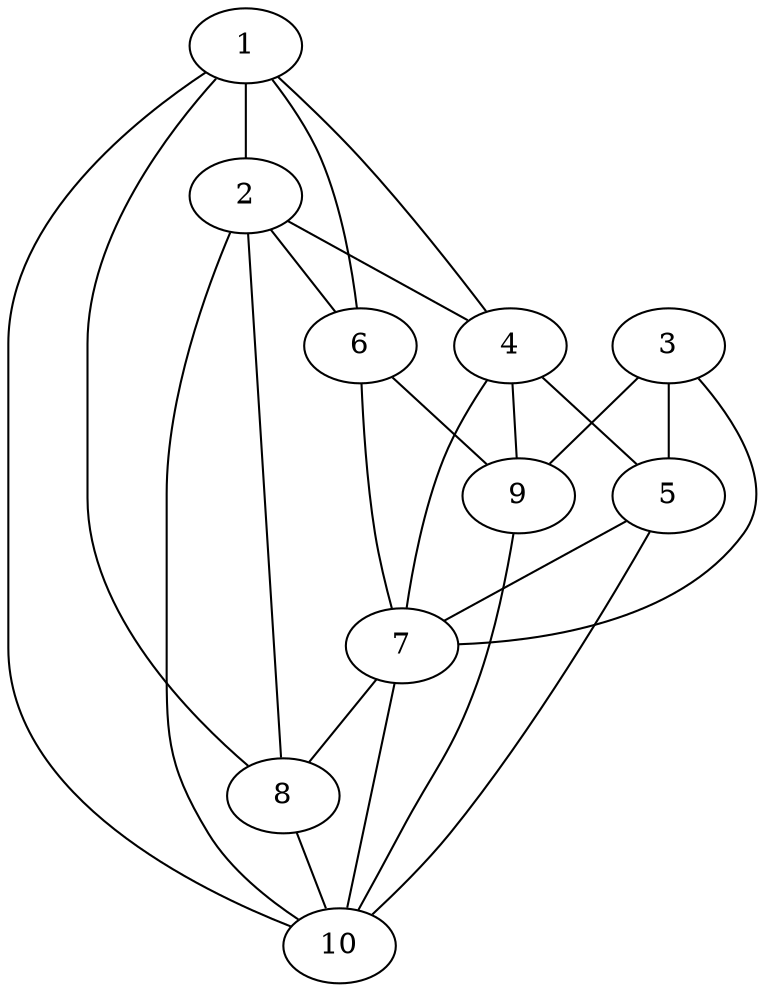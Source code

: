 graph mygraph{
	1 -- 2
	1 -- 4
	1 -- 6
	1 -- 8
	1 -- 10

	2 -- 4
	2 -- 6
	2 -- 8
	2 -- 10

	3 -- 5
	3 -- 7
	3 -- 9

	4 -- 5
	4 -- 7
	4 -- 9

	5 -- 7
	5 -- 10

	6 -- 7
	6 -- 9

	7 -- 8
	7 -- 10

	8 -- 10

	9 -- 10


}